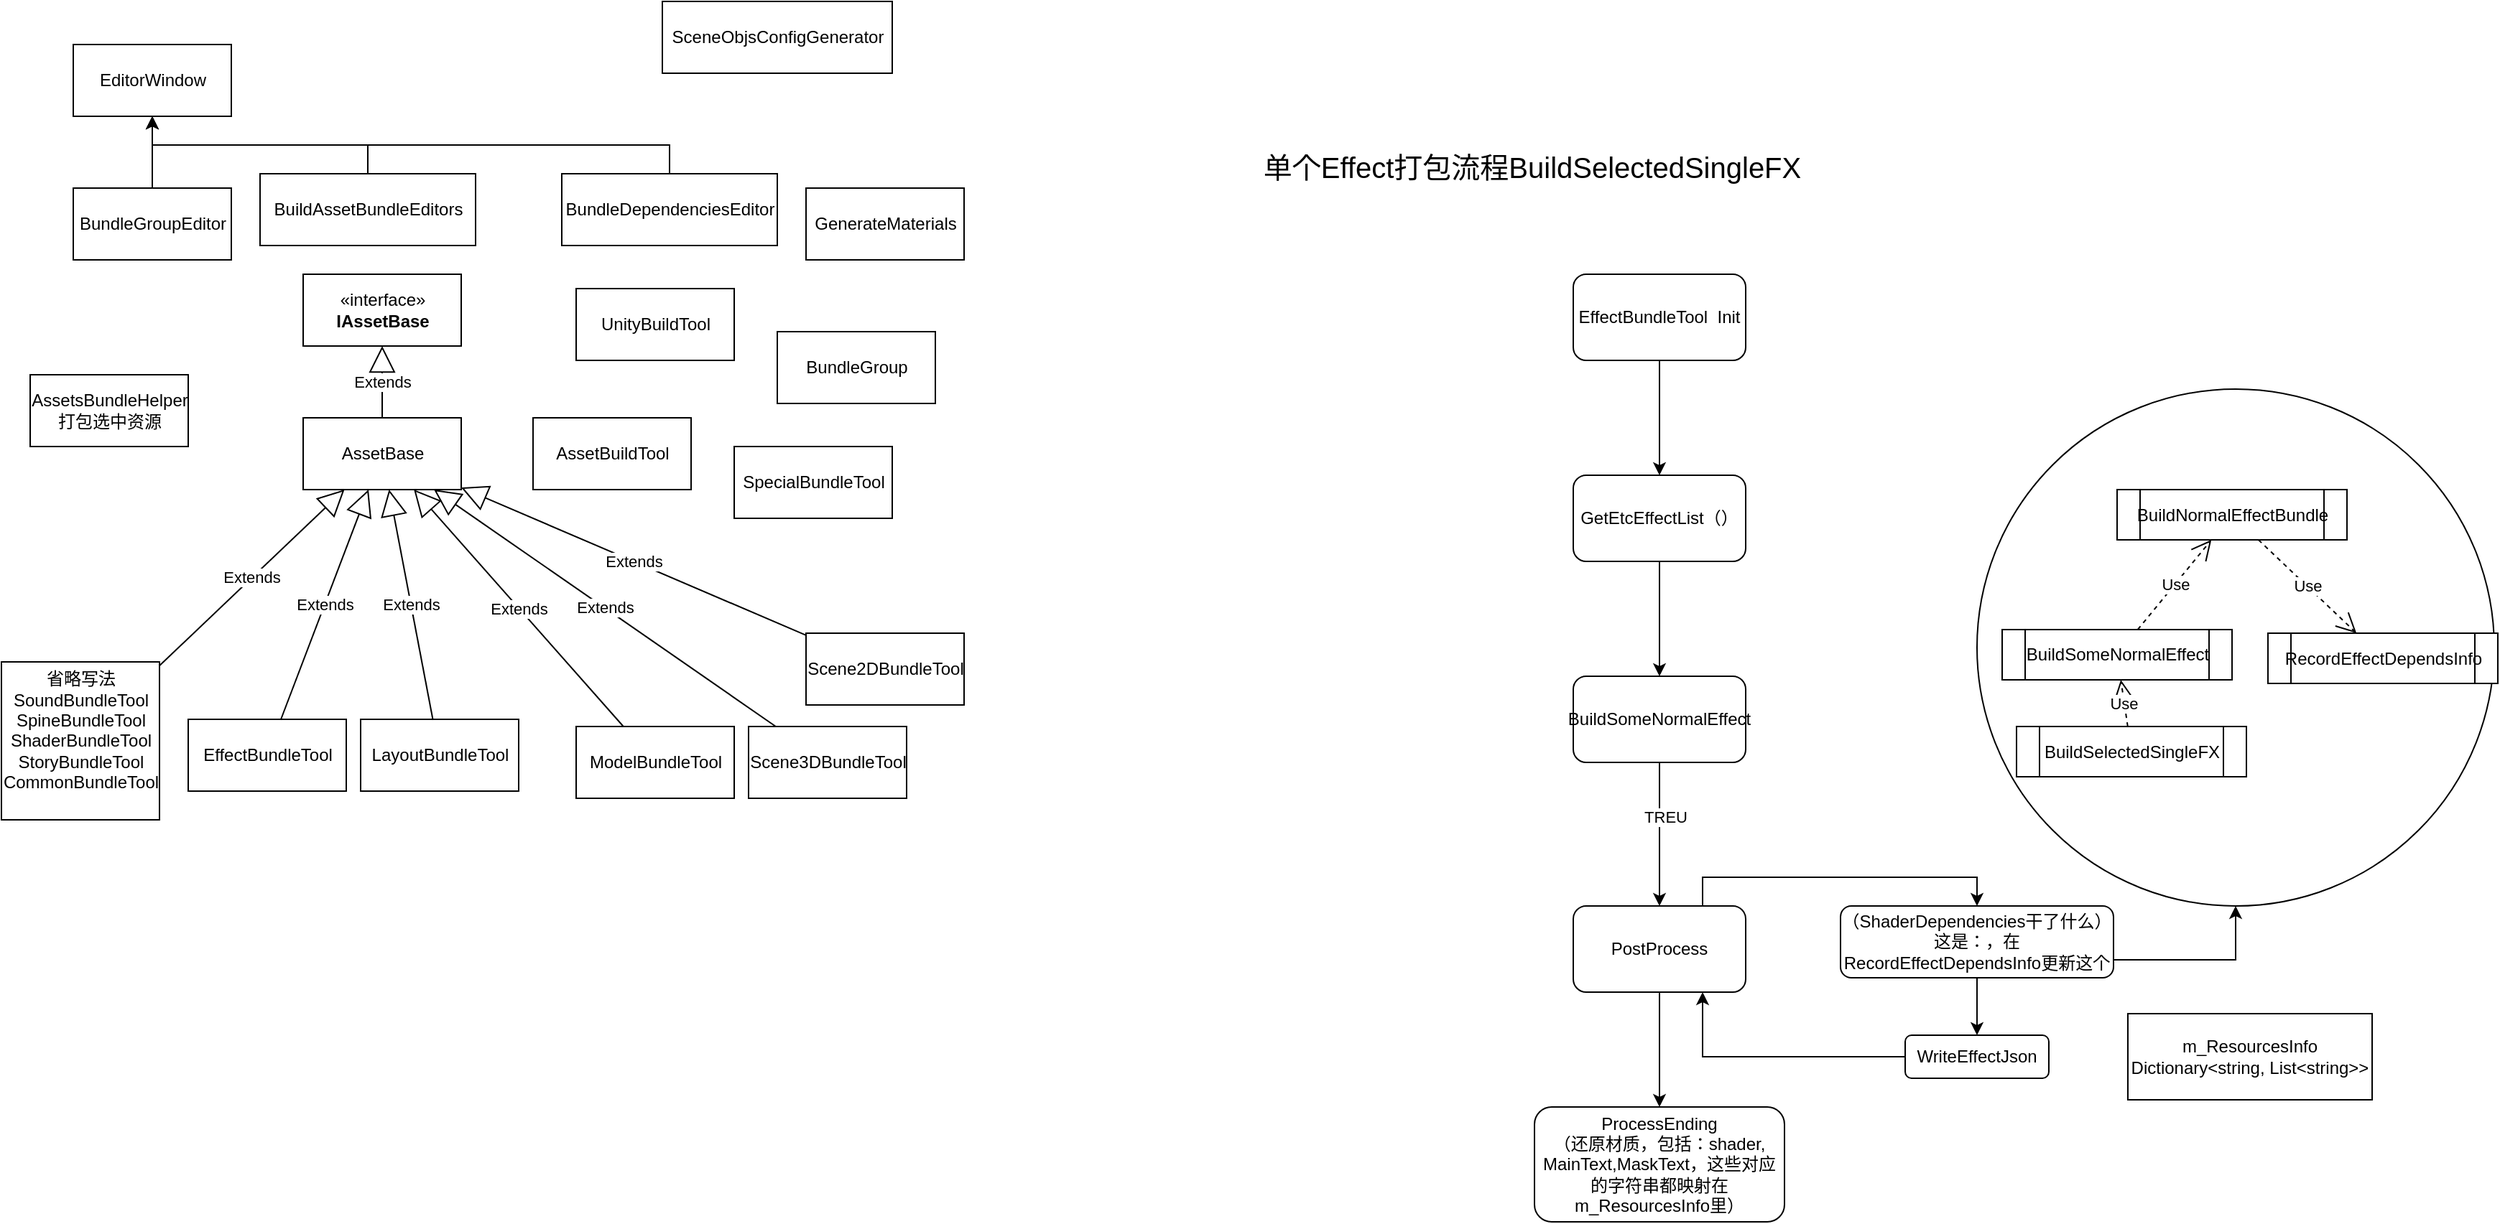<mxfile version="13.1.13" type="github">
  <diagram id="Mpa9sg7Nn9rlr4f_uKkr" name="Page-1">
    <mxGraphModel dx="1580" dy="753" grid="1" gridSize="10" guides="1" tooltips="1" connect="1" arrows="1" fold="1" page="1" pageScale="1" pageWidth="827" pageHeight="1169" math="0" shadow="0">
      <root>
        <mxCell id="0" />
        <mxCell id="1" parent="0" />
        <mxCell id="BACJ4aKY7CG4W1GbBQ7J-56" value="" style="ellipse;whiteSpace=wrap;html=1;aspect=fixed;" vertex="1" parent="1">
          <mxGeometry x="575" y="450" width="360" height="360" as="geometry" />
        </mxCell>
        <mxCell id="DanDxNjD7Hj-y8FPQcQa-4" value="" style="edgeStyle=orthogonalEdgeStyle;rounded=0;orthogonalLoop=1;jettySize=auto;html=1;" parent="1" source="DanDxNjD7Hj-y8FPQcQa-2" target="DanDxNjD7Hj-y8FPQcQa-3" edge="1">
          <mxGeometry relative="1" as="geometry" />
        </mxCell>
        <mxCell id="DanDxNjD7Hj-y8FPQcQa-2" value="EffectBundleTool&amp;nbsp; Init" style="rounded=1;whiteSpace=wrap;html=1;" parent="1" vertex="1">
          <mxGeometry x="294" y="370" width="120" height="60" as="geometry" />
        </mxCell>
        <mxCell id="DanDxNjD7Hj-y8FPQcQa-10" value="" style="edgeStyle=orthogonalEdgeStyle;rounded=0;orthogonalLoop=1;jettySize=auto;html=1;" parent="1" source="DanDxNjD7Hj-y8FPQcQa-3" target="DanDxNjD7Hj-y8FPQcQa-9" edge="1">
          <mxGeometry relative="1" as="geometry" />
        </mxCell>
        <mxCell id="DanDxNjD7Hj-y8FPQcQa-3" value="GetEtcEffectList（）" style="rounded=1;whiteSpace=wrap;html=1;" parent="1" vertex="1">
          <mxGeometry x="294" y="510" width="120" height="60" as="geometry" />
        </mxCell>
        <mxCell id="DanDxNjD7Hj-y8FPQcQa-11" style="edgeStyle=orthogonalEdgeStyle;rounded=0;orthogonalLoop=1;jettySize=auto;html=1;exitX=0.5;exitY=1;exitDx=0;exitDy=0;" parent="1" source="DanDxNjD7Hj-y8FPQcQa-9" target="DanDxNjD7Hj-y8FPQcQa-5" edge="1">
          <mxGeometry relative="1" as="geometry" />
        </mxCell>
        <mxCell id="DanDxNjD7Hj-y8FPQcQa-12" value="TREU" style="edgeLabel;html=1;align=center;verticalAlign=middle;resizable=0;points=[];" parent="DanDxNjD7Hj-y8FPQcQa-11" vertex="1" connectable="0">
          <mxGeometry x="-0.24" y="4" relative="1" as="geometry">
            <mxPoint as="offset" />
          </mxGeometry>
        </mxCell>
        <mxCell id="DanDxNjD7Hj-y8FPQcQa-9" value="BuildSomeNormalEffect" style="rounded=1;whiteSpace=wrap;html=1;" parent="1" vertex="1">
          <mxGeometry x="294" y="650" width="120" height="60" as="geometry" />
        </mxCell>
        <mxCell id="DanDxNjD7Hj-y8FPQcQa-8" value="" style="edgeStyle=orthogonalEdgeStyle;rounded=0;orthogonalLoop=1;jettySize=auto;html=1;" parent="1" source="DanDxNjD7Hj-y8FPQcQa-5" target="DanDxNjD7Hj-y8FPQcQa-7" edge="1">
          <mxGeometry relative="1" as="geometry" />
        </mxCell>
        <mxCell id="DanDxNjD7Hj-y8FPQcQa-23" style="edgeStyle=orthogonalEdgeStyle;rounded=0;orthogonalLoop=1;jettySize=auto;html=1;exitX=0.75;exitY=0;exitDx=0;exitDy=0;entryX=0.5;entryY=0;entryDx=0;entryDy=0;fontSize=20;" parent="1" source="DanDxNjD7Hj-y8FPQcQa-5" target="DanDxNjD7Hj-y8FPQcQa-20" edge="1">
          <mxGeometry relative="1" as="geometry" />
        </mxCell>
        <mxCell id="DanDxNjD7Hj-y8FPQcQa-5" value="PostProcess" style="rounded=1;whiteSpace=wrap;html=1;" parent="1" vertex="1">
          <mxGeometry x="294" y="810" width="120" height="60" as="geometry" />
        </mxCell>
        <mxCell id="DanDxNjD7Hj-y8FPQcQa-7" value="ProcessEnding&lt;br&gt;（还原材质，包括：shader, MainText,MaskText，这些对应的字符串都映射在m_ResourcesInfo里）" style="rounded=1;whiteSpace=wrap;html=1;" parent="1" vertex="1">
          <mxGeometry x="267" y="950" width="174" height="80" as="geometry" />
        </mxCell>
        <mxCell id="DanDxNjD7Hj-y8FPQcQa-13" value="m_ResourcesInfo&lt;br&gt;Dictionary&amp;lt;string, List&amp;lt;string&amp;gt;&amp;gt;" style="rounded=0;whiteSpace=wrap;html=1;" parent="1" vertex="1">
          <mxGeometry x="680" y="885" width="170" height="60" as="geometry" />
        </mxCell>
        <mxCell id="DanDxNjD7Hj-y8FPQcQa-17" style="edgeStyle=orthogonalEdgeStyle;rounded=0;orthogonalLoop=1;jettySize=auto;html=1;exitX=0;exitY=0.5;exitDx=0;exitDy=0;entryX=0.75;entryY=1;entryDx=0;entryDy=0;" parent="1" source="DanDxNjD7Hj-y8FPQcQa-14" target="DanDxNjD7Hj-y8FPQcQa-5" edge="1">
          <mxGeometry relative="1" as="geometry" />
        </mxCell>
        <mxCell id="DanDxNjD7Hj-y8FPQcQa-14" value="&lt;span style=&quot;text-align: left&quot;&gt;WriteEffectJson&lt;/span&gt;" style="rounded=1;whiteSpace=wrap;html=1;" parent="1" vertex="1">
          <mxGeometry x="525" y="900" width="100" height="30" as="geometry" />
        </mxCell>
        <mxCell id="DanDxNjD7Hj-y8FPQcQa-18" value="单个Effect打包流程BuildSelectedSingleFX" style="text;html=1;align=center;verticalAlign=middle;resizable=0;points=[];autosize=1;fontSize=20;" parent="1" vertex="1">
          <mxGeometry x="70" y="280" width="390" height="30" as="geometry" />
        </mxCell>
        <mxCell id="DanDxNjD7Hj-y8FPQcQa-27" style="edgeStyle=orthogonalEdgeStyle;rounded=0;orthogonalLoop=1;jettySize=auto;html=1;exitX=0.5;exitY=1;exitDx=0;exitDy=0;fontSize=20;" parent="1" source="DanDxNjD7Hj-y8FPQcQa-20" target="DanDxNjD7Hj-y8FPQcQa-14" edge="1">
          <mxGeometry relative="1" as="geometry" />
        </mxCell>
        <mxCell id="BACJ4aKY7CG4W1GbBQ7J-57" style="edgeStyle=orthogonalEdgeStyle;rounded=0;orthogonalLoop=1;jettySize=auto;html=1;exitX=1;exitY=0.75;exitDx=0;exitDy=0;" edge="1" parent="1" source="DanDxNjD7Hj-y8FPQcQa-20" target="BACJ4aKY7CG4W1GbBQ7J-56">
          <mxGeometry relative="1" as="geometry" />
        </mxCell>
        <mxCell id="DanDxNjD7Hj-y8FPQcQa-20" value="&lt;span style=&quot;font-family: &amp;#34;helvetica&amp;#34;&quot;&gt;（ShaderDependencies干了什么）这是：，在&lt;/span&gt;&lt;font face=&quot;helvetica&quot;&gt;RecordEffectDependsInfo更新这个&lt;/font&gt;" style="rounded=1;whiteSpace=wrap;html=1;" parent="1" vertex="1">
          <mxGeometry x="480" y="810" width="190" height="50" as="geometry" />
        </mxCell>
        <mxCell id="BACJ4aKY7CG4W1GbBQ7J-1" value="AssetBase" style="html=1;" vertex="1" parent="1">
          <mxGeometry x="-590" y="470" width="110" height="50" as="geometry" />
        </mxCell>
        <mxCell id="BACJ4aKY7CG4W1GbBQ7J-2" value="«interface»&lt;br&gt;&lt;b&gt;IAssetBase&lt;/b&gt;" style="html=1;" vertex="1" parent="1">
          <mxGeometry x="-590" y="370" width="110" height="50" as="geometry" />
        </mxCell>
        <mxCell id="BACJ4aKY7CG4W1GbBQ7J-3" value="Extends" style="endArrow=block;endSize=16;endFill=0;html=1;" edge="1" parent="1" source="BACJ4aKY7CG4W1GbBQ7J-1" target="BACJ4aKY7CG4W1GbBQ7J-2">
          <mxGeometry width="160" relative="1" as="geometry">
            <mxPoint x="-320" y="450" as="sourcePoint" />
            <mxPoint x="-160" y="450" as="targetPoint" />
          </mxGeometry>
        </mxCell>
        <mxCell id="BACJ4aKY7CG4W1GbBQ7J-4" value="AssetBuildTool" style="html=1;" vertex="1" parent="1">
          <mxGeometry x="-430" y="470" width="110" height="50" as="geometry" />
        </mxCell>
        <mxCell id="BACJ4aKY7CG4W1GbBQ7J-5" value="EffectBundleTool" style="html=1;" vertex="1" parent="1">
          <mxGeometry x="-670" y="680" width="110" height="50" as="geometry" />
        </mxCell>
        <mxCell id="BACJ4aKY7CG4W1GbBQ7J-6" value="Extends" style="endArrow=block;endSize=16;endFill=0;html=1;" edge="1" parent="1" source="BACJ4aKY7CG4W1GbBQ7J-5" target="BACJ4aKY7CG4W1GbBQ7J-1">
          <mxGeometry width="160" relative="1" as="geometry">
            <mxPoint x="-430" y="420" as="sourcePoint" />
            <mxPoint x="-270" y="420" as="targetPoint" />
          </mxGeometry>
        </mxCell>
        <mxCell id="BACJ4aKY7CG4W1GbBQ7J-7" value="LayoutBundleTool" style="html=1;" vertex="1" parent="1">
          <mxGeometry x="-550" y="680" width="110" height="50" as="geometry" />
        </mxCell>
        <mxCell id="BACJ4aKY7CG4W1GbBQ7J-8" value="Extends" style="endArrow=block;endSize=16;endFill=0;html=1;" edge="1" parent="1" source="BACJ4aKY7CG4W1GbBQ7J-7" target="BACJ4aKY7CG4W1GbBQ7J-1">
          <mxGeometry width="160" relative="1" as="geometry">
            <mxPoint x="-280" y="470" as="sourcePoint" />
            <mxPoint x="-402.188" y="570" as="targetPoint" />
          </mxGeometry>
        </mxCell>
        <mxCell id="BACJ4aKY7CG4W1GbBQ7J-9" value="ModelBundleTool" style="html=1;" vertex="1" parent="1">
          <mxGeometry x="-400" y="685" width="110" height="50" as="geometry" />
        </mxCell>
        <mxCell id="BACJ4aKY7CG4W1GbBQ7J-10" value="Extends" style="endArrow=block;endSize=16;endFill=0;html=1;" edge="1" parent="1" source="BACJ4aKY7CG4W1GbBQ7J-9" target="BACJ4aKY7CG4W1GbBQ7J-1">
          <mxGeometry width="160" relative="1" as="geometry">
            <mxPoint x="-130" y="475" as="sourcePoint" />
            <mxPoint x="-252.188" y="575" as="targetPoint" />
          </mxGeometry>
        </mxCell>
        <mxCell id="BACJ4aKY7CG4W1GbBQ7J-11" value="Scene3DBundleTool" style="html=1;" vertex="1" parent="1">
          <mxGeometry x="-280" y="685" width="110" height="50" as="geometry" />
        </mxCell>
        <mxCell id="BACJ4aKY7CG4W1GbBQ7J-12" value="Extends" style="endArrow=block;endSize=16;endFill=0;html=1;" edge="1" parent="1" source="BACJ4aKY7CG4W1GbBQ7J-11" target="BACJ4aKY7CG4W1GbBQ7J-1">
          <mxGeometry width="160" relative="1" as="geometry">
            <mxPoint x="-10" y="475" as="sourcePoint" />
            <mxPoint x="-132.188" y="575" as="targetPoint" />
          </mxGeometry>
        </mxCell>
        <mxCell id="BACJ4aKY7CG4W1GbBQ7J-18" value="Extends" style="endArrow=block;endSize=16;endFill=0;html=1;" edge="1" parent="1" source="BACJ4aKY7CG4W1GbBQ7J-23" target="BACJ4aKY7CG4W1GbBQ7J-1">
          <mxGeometry width="160" relative="1" as="geometry">
            <mxPoint x="-587.81" y="570" as="sourcePoint" />
            <mxPoint x="-709.997" y="670" as="targetPoint" />
          </mxGeometry>
        </mxCell>
        <mxCell id="BACJ4aKY7CG4W1GbBQ7J-19" value="Scene2DBundleTool" style="html=1;" vertex="1" parent="1">
          <mxGeometry x="-240" y="620" width="110" height="50" as="geometry" />
        </mxCell>
        <mxCell id="BACJ4aKY7CG4W1GbBQ7J-20" value="Extends" style="endArrow=block;endSize=16;endFill=0;html=1;" edge="1" parent="1" source="BACJ4aKY7CG4W1GbBQ7J-19" target="BACJ4aKY7CG4W1GbBQ7J-1">
          <mxGeometry width="160" relative="1" as="geometry">
            <mxPoint x="-460" y="620" as="sourcePoint" />
            <mxPoint x="-582.188" y="720" as="targetPoint" />
          </mxGeometry>
        </mxCell>
        <mxCell id="BACJ4aKY7CG4W1GbBQ7J-23" value="省略写法&lt;br&gt;SoundBundleTool&lt;br&gt;SpineBundleTool&lt;br&gt;ShaderBundleTool&lt;br&gt;StoryBundleTool&lt;br&gt;CommonBundleTool&lt;br&gt;&lt;br&gt;" style="html=1;" vertex="1" parent="1">
          <mxGeometry x="-800" y="640" width="110" height="110" as="geometry" />
        </mxCell>
        <mxCell id="BACJ4aKY7CG4W1GbBQ7J-34" style="edgeStyle=orthogonalEdgeStyle;rounded=0;orthogonalLoop=1;jettySize=auto;html=1;exitX=0.5;exitY=0;exitDx=0;exitDy=0;" edge="1" parent="1" source="BACJ4aKY7CG4W1GbBQ7J-24" target="BACJ4aKY7CG4W1GbBQ7J-31">
          <mxGeometry relative="1" as="geometry" />
        </mxCell>
        <mxCell id="BACJ4aKY7CG4W1GbBQ7J-24" value="BuildAssetBundleEditors" style="html=1;" vertex="1" parent="1">
          <mxGeometry x="-620" y="300" width="150" height="50" as="geometry" />
        </mxCell>
        <mxCell id="BACJ4aKY7CG4W1GbBQ7J-25" value="BundleGroup" style="html=1;" vertex="1" parent="1">
          <mxGeometry x="-260" y="410" width="110" height="50" as="geometry" />
        </mxCell>
        <mxCell id="BACJ4aKY7CG4W1GbBQ7J-28" value="AssetsBundleHelper&lt;br&gt;打包选中资源" style="html=1;" vertex="1" parent="1">
          <mxGeometry x="-780" y="440" width="110" height="50" as="geometry" />
        </mxCell>
        <mxCell id="BACJ4aKY7CG4W1GbBQ7J-35" style="edgeStyle=orthogonalEdgeStyle;rounded=0;orthogonalLoop=1;jettySize=auto;html=1;exitX=0.5;exitY=0;exitDx=0;exitDy=0;" edge="1" parent="1" source="BACJ4aKY7CG4W1GbBQ7J-30" target="BACJ4aKY7CG4W1GbBQ7J-31">
          <mxGeometry relative="1" as="geometry" />
        </mxCell>
        <mxCell id="BACJ4aKY7CG4W1GbBQ7J-30" value="&lt;span style=&quot;text-align: left&quot;&gt;BundleDependenciesEditor&lt;/span&gt;" style="html=1;" vertex="1" parent="1">
          <mxGeometry x="-410" y="300" width="150" height="50" as="geometry" />
        </mxCell>
        <mxCell id="BACJ4aKY7CG4W1GbBQ7J-31" value="EditorWindow" style="html=1;" vertex="1" parent="1">
          <mxGeometry x="-750" y="210" width="110" height="50" as="geometry" />
        </mxCell>
        <mxCell id="BACJ4aKY7CG4W1GbBQ7J-33" style="edgeStyle=orthogonalEdgeStyle;rounded=0;orthogonalLoop=1;jettySize=auto;html=1;exitX=0.5;exitY=0;exitDx=0;exitDy=0;" edge="1" parent="1" source="BACJ4aKY7CG4W1GbBQ7J-32" target="BACJ4aKY7CG4W1GbBQ7J-31">
          <mxGeometry relative="1" as="geometry" />
        </mxCell>
        <mxCell id="BACJ4aKY7CG4W1GbBQ7J-32" value="BundleGroupEditor" style="html=1;" vertex="1" parent="1">
          <mxGeometry x="-750" y="310" width="110" height="50" as="geometry" />
        </mxCell>
        <mxCell id="BACJ4aKY7CG4W1GbBQ7J-37" value="&lt;span style=&quot;text-align: left&quot;&gt;GenerateMaterials&lt;/span&gt;" style="html=1;" vertex="1" parent="1">
          <mxGeometry x="-240" y="310" width="110" height="50" as="geometry" />
        </mxCell>
        <mxCell id="BACJ4aKY7CG4W1GbBQ7J-39" value="&lt;span style=&quot;text-align: left&quot;&gt;SceneObjsConfigGenerator&lt;/span&gt;" style="html=1;" vertex="1" parent="1">
          <mxGeometry x="-340" y="180" width="160" height="50" as="geometry" />
        </mxCell>
        <mxCell id="BACJ4aKY7CG4W1GbBQ7J-41" value="&lt;span style=&quot;text-align: left&quot;&gt;SpecialBundleTool&lt;/span&gt;" style="html=1;" vertex="1" parent="1">
          <mxGeometry x="-290" y="490" width="110" height="50" as="geometry" />
        </mxCell>
        <mxCell id="BACJ4aKY7CG4W1GbBQ7J-42" value="UnityBuildTool" style="html=1;" vertex="1" parent="1">
          <mxGeometry x="-400" y="380" width="110" height="50" as="geometry" />
        </mxCell>
        <mxCell id="BACJ4aKY7CG4W1GbBQ7J-45" value="RecordEffectDependsInfo" style="shape=process;whiteSpace=wrap;html=1;backgroundOutline=1;" vertex="1" parent="1">
          <mxGeometry x="777.5" y="620" width="160" height="35" as="geometry" />
        </mxCell>
        <mxCell id="BACJ4aKY7CG4W1GbBQ7J-46" value="BuildNormalEffectBundle" style="shape=process;whiteSpace=wrap;html=1;backgroundOutline=1;" vertex="1" parent="1">
          <mxGeometry x="672.5" y="520" width="160" height="35" as="geometry" />
        </mxCell>
        <mxCell id="BACJ4aKY7CG4W1GbBQ7J-47" value="Use" style="endArrow=open;endSize=12;dashed=1;html=1;" edge="1" parent="1" source="BACJ4aKY7CG4W1GbBQ7J-46" target="BACJ4aKY7CG4W1GbBQ7J-45">
          <mxGeometry width="160" relative="1" as="geometry">
            <mxPoint x="937.5" y="535" as="sourcePoint" />
            <mxPoint x="1097.5" y="535" as="targetPoint" />
          </mxGeometry>
        </mxCell>
        <mxCell id="BACJ4aKY7CG4W1GbBQ7J-48" value="BuildSomeNormalEffect" style="shape=process;whiteSpace=wrap;html=1;backgroundOutline=1;" vertex="1" parent="1">
          <mxGeometry x="592.5" y="617.5" width="160" height="35" as="geometry" />
        </mxCell>
        <mxCell id="BACJ4aKY7CG4W1GbBQ7J-49" value="Use" style="endArrow=open;endSize=12;dashed=1;html=1;" edge="1" source="BACJ4aKY7CG4W1GbBQ7J-48" parent="1" target="BACJ4aKY7CG4W1GbBQ7J-46">
          <mxGeometry width="160" relative="1" as="geometry">
            <mxPoint x="827.5" y="615" as="sourcePoint" />
            <mxPoint x="727.812" y="700" as="targetPoint" />
          </mxGeometry>
        </mxCell>
        <mxCell id="BACJ4aKY7CG4W1GbBQ7J-51" value="BuildSelectedSingleFX" style="shape=process;whiteSpace=wrap;html=1;backgroundOutline=1;" vertex="1" parent="1">
          <mxGeometry x="602.5" y="685" width="160" height="35" as="geometry" />
        </mxCell>
        <mxCell id="BACJ4aKY7CG4W1GbBQ7J-53" value="Use" style="endArrow=open;endSize=12;dashed=1;html=1;" edge="1" parent="1" source="BACJ4aKY7CG4W1GbBQ7J-51" target="BACJ4aKY7CG4W1GbBQ7J-48">
          <mxGeometry width="160" relative="1" as="geometry">
            <mxPoint x="703.952" y="627.5" as="sourcePoint" />
            <mxPoint x="756.048" y="585" as="targetPoint" />
          </mxGeometry>
        </mxCell>
      </root>
    </mxGraphModel>
  </diagram>
</mxfile>

